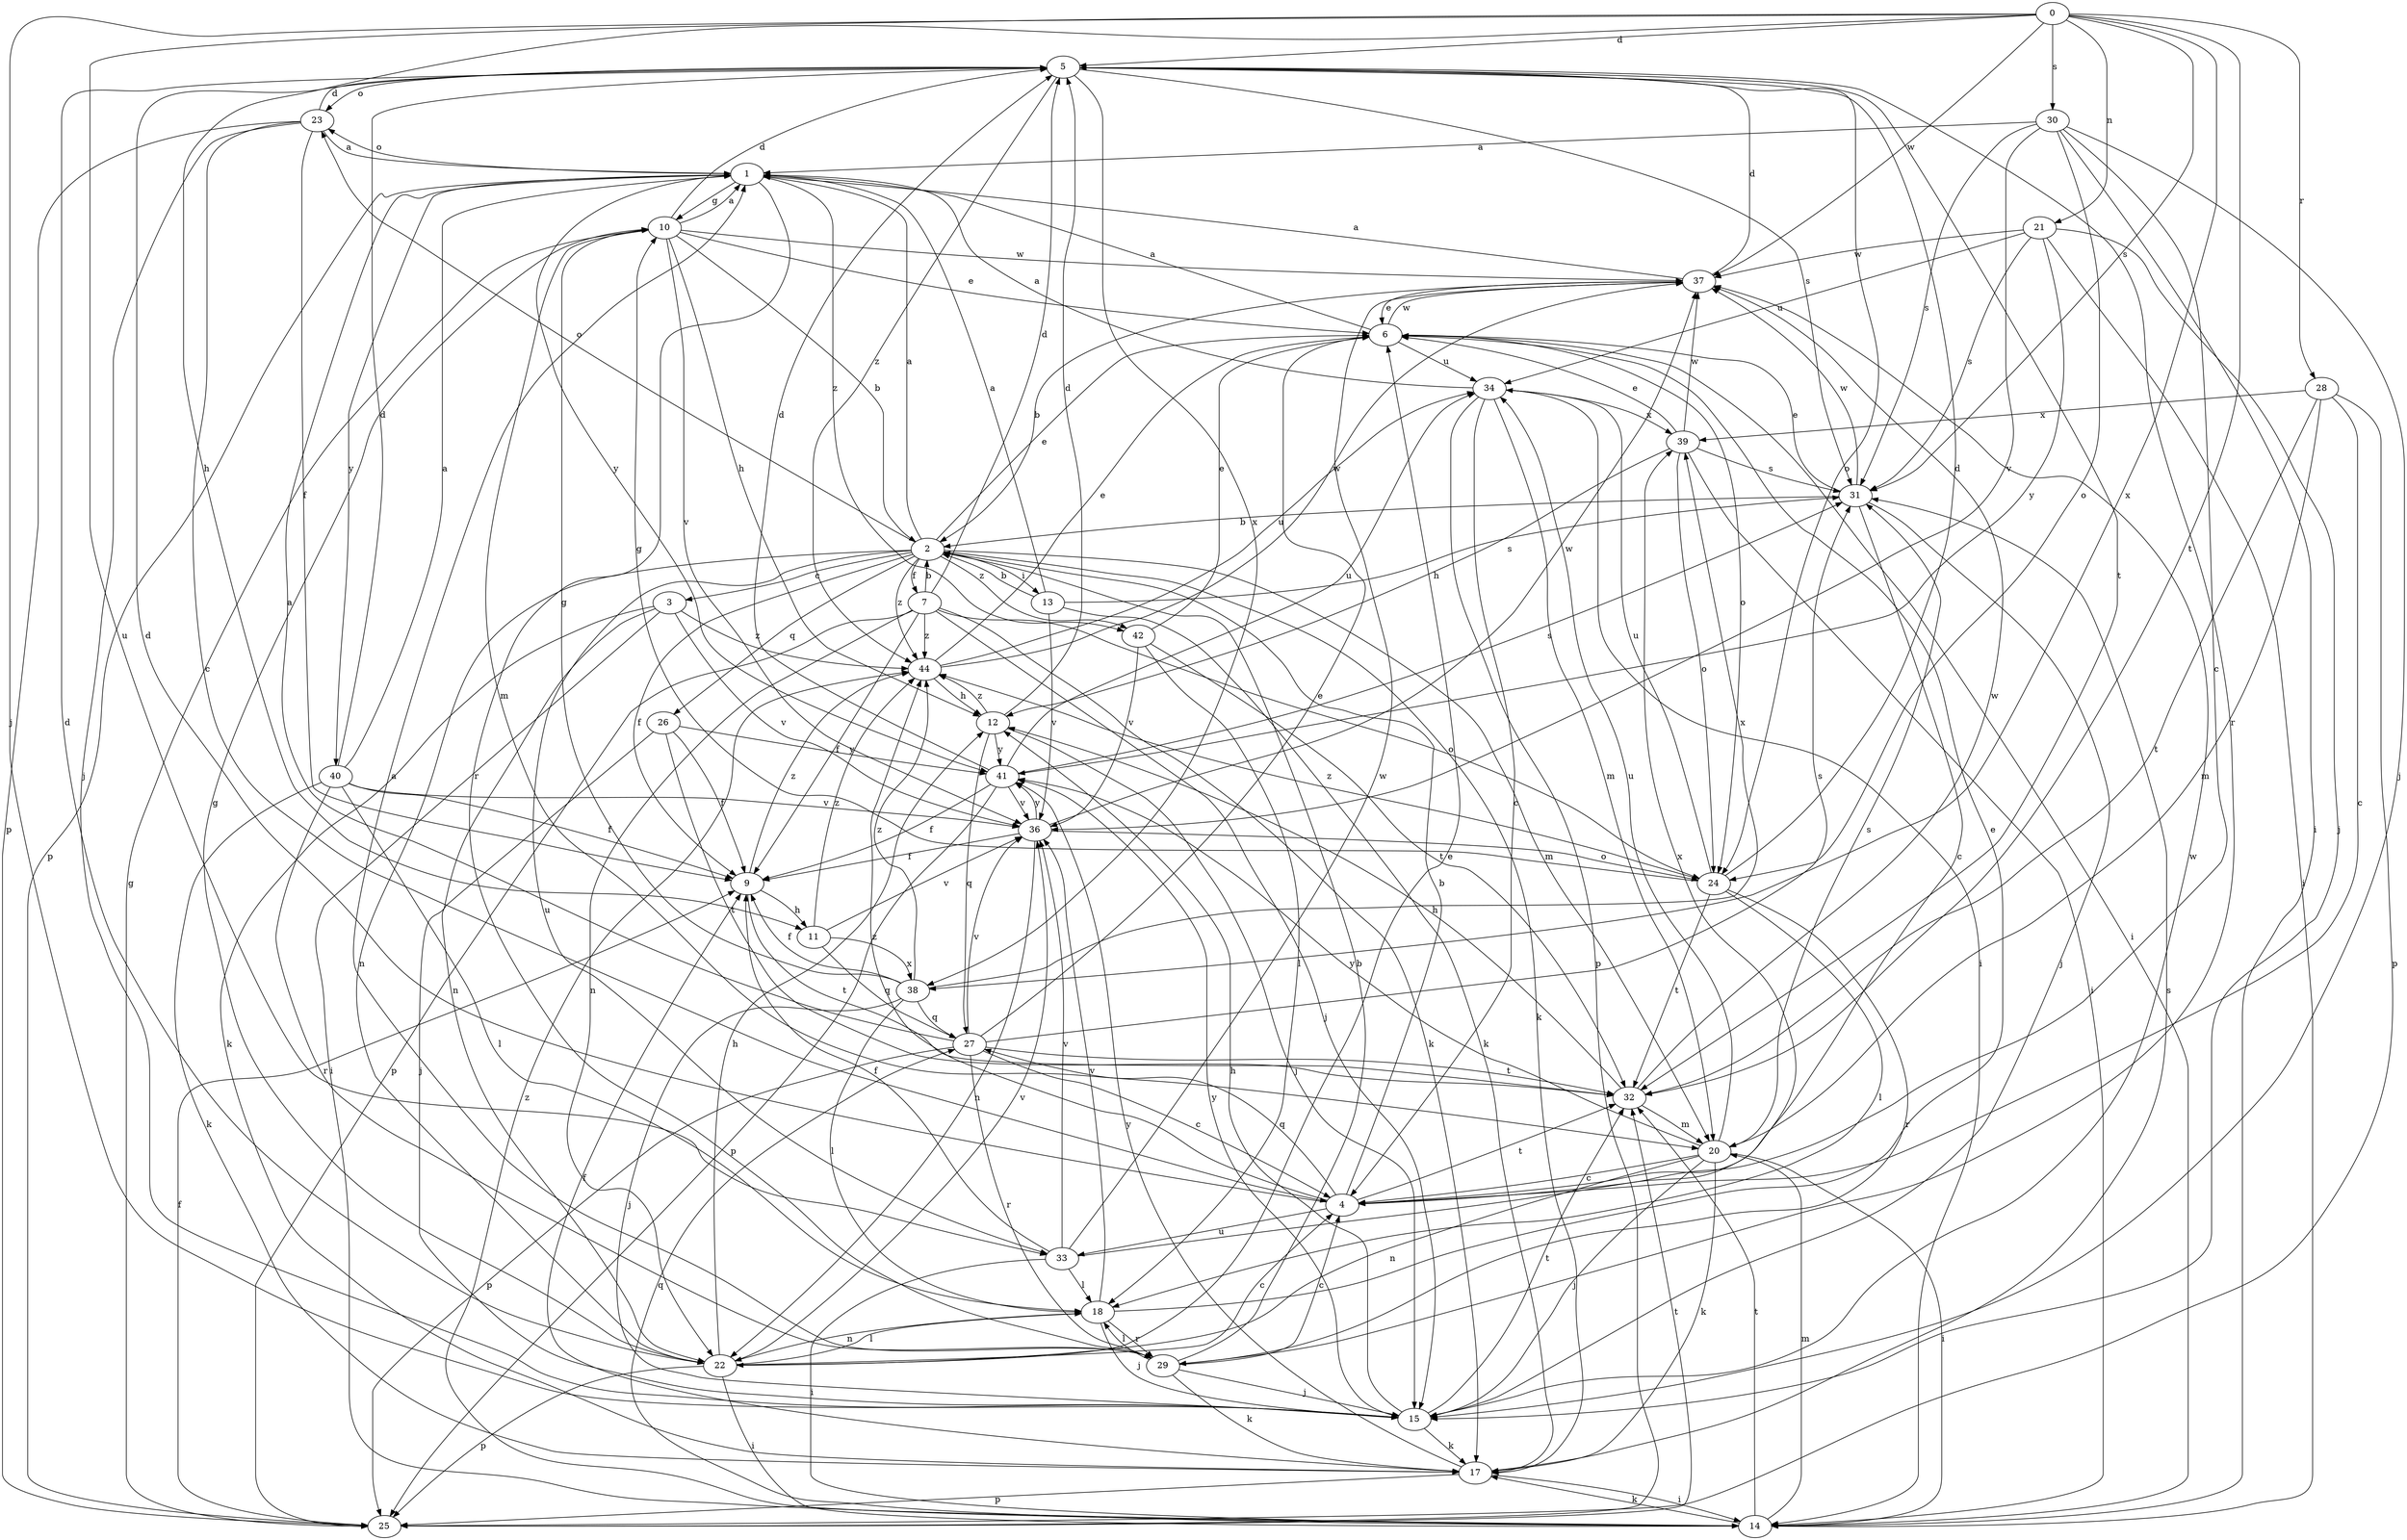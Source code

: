 strict digraph  {
0;
1;
2;
3;
4;
5;
6;
7;
9;
10;
11;
12;
13;
14;
15;
17;
18;
20;
21;
22;
23;
24;
25;
26;
27;
28;
29;
30;
31;
32;
33;
34;
36;
37;
38;
39;
40;
41;
42;
44;
0 -> 5  [label=d];
0 -> 11  [label=h];
0 -> 15  [label=j];
0 -> 21  [label=n];
0 -> 28  [label=r];
0 -> 30  [label=s];
0 -> 31  [label=s];
0 -> 32  [label=t];
0 -> 33  [label=u];
0 -> 37  [label=w];
0 -> 38  [label=x];
1 -> 10  [label=g];
1 -> 23  [label=o];
1 -> 25  [label=p];
1 -> 29  [label=r];
1 -> 40  [label=y];
1 -> 41  [label=y];
1 -> 42  [label=z];
2 -> 1  [label=a];
2 -> 3  [label=c];
2 -> 6  [label=e];
2 -> 7  [label=f];
2 -> 9  [label=f];
2 -> 13  [label=i];
2 -> 17  [label=k];
2 -> 20  [label=m];
2 -> 22  [label=n];
2 -> 23  [label=o];
2 -> 26  [label=q];
2 -> 33  [label=u];
2 -> 42  [label=z];
2 -> 44  [label=z];
3 -> 14  [label=i];
3 -> 17  [label=k];
3 -> 22  [label=n];
3 -> 36  [label=v];
3 -> 44  [label=z];
4 -> 2  [label=b];
4 -> 5  [label=d];
4 -> 27  [label=q];
4 -> 32  [label=t];
4 -> 33  [label=u];
4 -> 44  [label=z];
5 -> 23  [label=o];
5 -> 24  [label=o];
5 -> 29  [label=r];
5 -> 31  [label=s];
5 -> 32  [label=t];
5 -> 38  [label=x];
5 -> 44  [label=z];
6 -> 1  [label=a];
6 -> 14  [label=i];
6 -> 24  [label=o];
6 -> 34  [label=u];
6 -> 37  [label=w];
7 -> 2  [label=b];
7 -> 5  [label=d];
7 -> 9  [label=f];
7 -> 15  [label=j];
7 -> 17  [label=k];
7 -> 22  [label=n];
7 -> 24  [label=o];
7 -> 25  [label=p];
7 -> 44  [label=z];
9 -> 11  [label=h];
9 -> 32  [label=t];
9 -> 44  [label=z];
10 -> 1  [label=a];
10 -> 2  [label=b];
10 -> 5  [label=d];
10 -> 6  [label=e];
10 -> 12  [label=h];
10 -> 20  [label=m];
10 -> 36  [label=v];
10 -> 37  [label=w];
11 -> 27  [label=q];
11 -> 36  [label=v];
11 -> 38  [label=x];
11 -> 44  [label=z];
12 -> 5  [label=d];
12 -> 15  [label=j];
12 -> 27  [label=q];
12 -> 41  [label=y];
12 -> 44  [label=z];
13 -> 1  [label=a];
13 -> 2  [label=b];
13 -> 17  [label=k];
13 -> 31  [label=s];
13 -> 36  [label=v];
14 -> 17  [label=k];
14 -> 20  [label=m];
14 -> 27  [label=q];
14 -> 32  [label=t];
14 -> 44  [label=z];
15 -> 12  [label=h];
15 -> 17  [label=k];
15 -> 32  [label=t];
15 -> 37  [label=w];
15 -> 41  [label=y];
17 -> 9  [label=f];
17 -> 14  [label=i];
17 -> 25  [label=p];
17 -> 31  [label=s];
17 -> 41  [label=y];
18 -> 6  [label=e];
18 -> 15  [label=j];
18 -> 22  [label=n];
18 -> 29  [label=r];
18 -> 36  [label=v];
20 -> 4  [label=c];
20 -> 14  [label=i];
20 -> 15  [label=j];
20 -> 17  [label=k];
20 -> 22  [label=n];
20 -> 31  [label=s];
20 -> 34  [label=u];
20 -> 41  [label=y];
21 -> 14  [label=i];
21 -> 15  [label=j];
21 -> 31  [label=s];
21 -> 34  [label=u];
21 -> 37  [label=w];
21 -> 41  [label=y];
22 -> 4  [label=c];
22 -> 5  [label=d];
22 -> 6  [label=e];
22 -> 10  [label=g];
22 -> 12  [label=h];
22 -> 14  [label=i];
22 -> 18  [label=l];
22 -> 25  [label=p];
22 -> 36  [label=v];
23 -> 1  [label=a];
23 -> 4  [label=c];
23 -> 5  [label=d];
23 -> 9  [label=f];
23 -> 15  [label=j];
23 -> 25  [label=p];
24 -> 5  [label=d];
24 -> 10  [label=g];
24 -> 18  [label=l];
24 -> 29  [label=r];
24 -> 32  [label=t];
24 -> 34  [label=u];
24 -> 44  [label=z];
25 -> 9  [label=f];
25 -> 10  [label=g];
25 -> 32  [label=t];
26 -> 9  [label=f];
26 -> 15  [label=j];
26 -> 32  [label=t];
26 -> 41  [label=y];
27 -> 1  [label=a];
27 -> 4  [label=c];
27 -> 6  [label=e];
27 -> 25  [label=p];
27 -> 29  [label=r];
27 -> 31  [label=s];
27 -> 32  [label=t];
27 -> 36  [label=v];
28 -> 4  [label=c];
28 -> 20  [label=m];
28 -> 25  [label=p];
28 -> 32  [label=t];
28 -> 39  [label=x];
29 -> 1  [label=a];
29 -> 2  [label=b];
29 -> 4  [label=c];
29 -> 15  [label=j];
29 -> 17  [label=k];
29 -> 18  [label=l];
30 -> 1  [label=a];
30 -> 4  [label=c];
30 -> 14  [label=i];
30 -> 15  [label=j];
30 -> 24  [label=o];
30 -> 31  [label=s];
30 -> 36  [label=v];
31 -> 2  [label=b];
31 -> 4  [label=c];
31 -> 6  [label=e];
31 -> 15  [label=j];
31 -> 37  [label=w];
32 -> 12  [label=h];
32 -> 20  [label=m];
32 -> 37  [label=w];
33 -> 9  [label=f];
33 -> 14  [label=i];
33 -> 18  [label=l];
33 -> 36  [label=v];
33 -> 37  [label=w];
33 -> 39  [label=x];
34 -> 1  [label=a];
34 -> 4  [label=c];
34 -> 14  [label=i];
34 -> 20  [label=m];
34 -> 25  [label=p];
34 -> 39  [label=x];
36 -> 9  [label=f];
36 -> 22  [label=n];
36 -> 24  [label=o];
36 -> 37  [label=w];
36 -> 41  [label=y];
37 -> 1  [label=a];
37 -> 2  [label=b];
37 -> 5  [label=d];
37 -> 6  [label=e];
38 -> 9  [label=f];
38 -> 10  [label=g];
38 -> 15  [label=j];
38 -> 18  [label=l];
38 -> 27  [label=q];
38 -> 39  [label=x];
38 -> 44  [label=z];
39 -> 6  [label=e];
39 -> 12  [label=h];
39 -> 14  [label=i];
39 -> 24  [label=o];
39 -> 31  [label=s];
39 -> 37  [label=w];
40 -> 1  [label=a];
40 -> 5  [label=d];
40 -> 9  [label=f];
40 -> 17  [label=k];
40 -> 18  [label=l];
40 -> 29  [label=r];
40 -> 36  [label=v];
41 -> 5  [label=d];
41 -> 9  [label=f];
41 -> 25  [label=p];
41 -> 31  [label=s];
41 -> 34  [label=u];
41 -> 36  [label=v];
42 -> 6  [label=e];
42 -> 18  [label=l];
42 -> 32  [label=t];
42 -> 36  [label=v];
44 -> 6  [label=e];
44 -> 12  [label=h];
44 -> 34  [label=u];
44 -> 37  [label=w];
}

